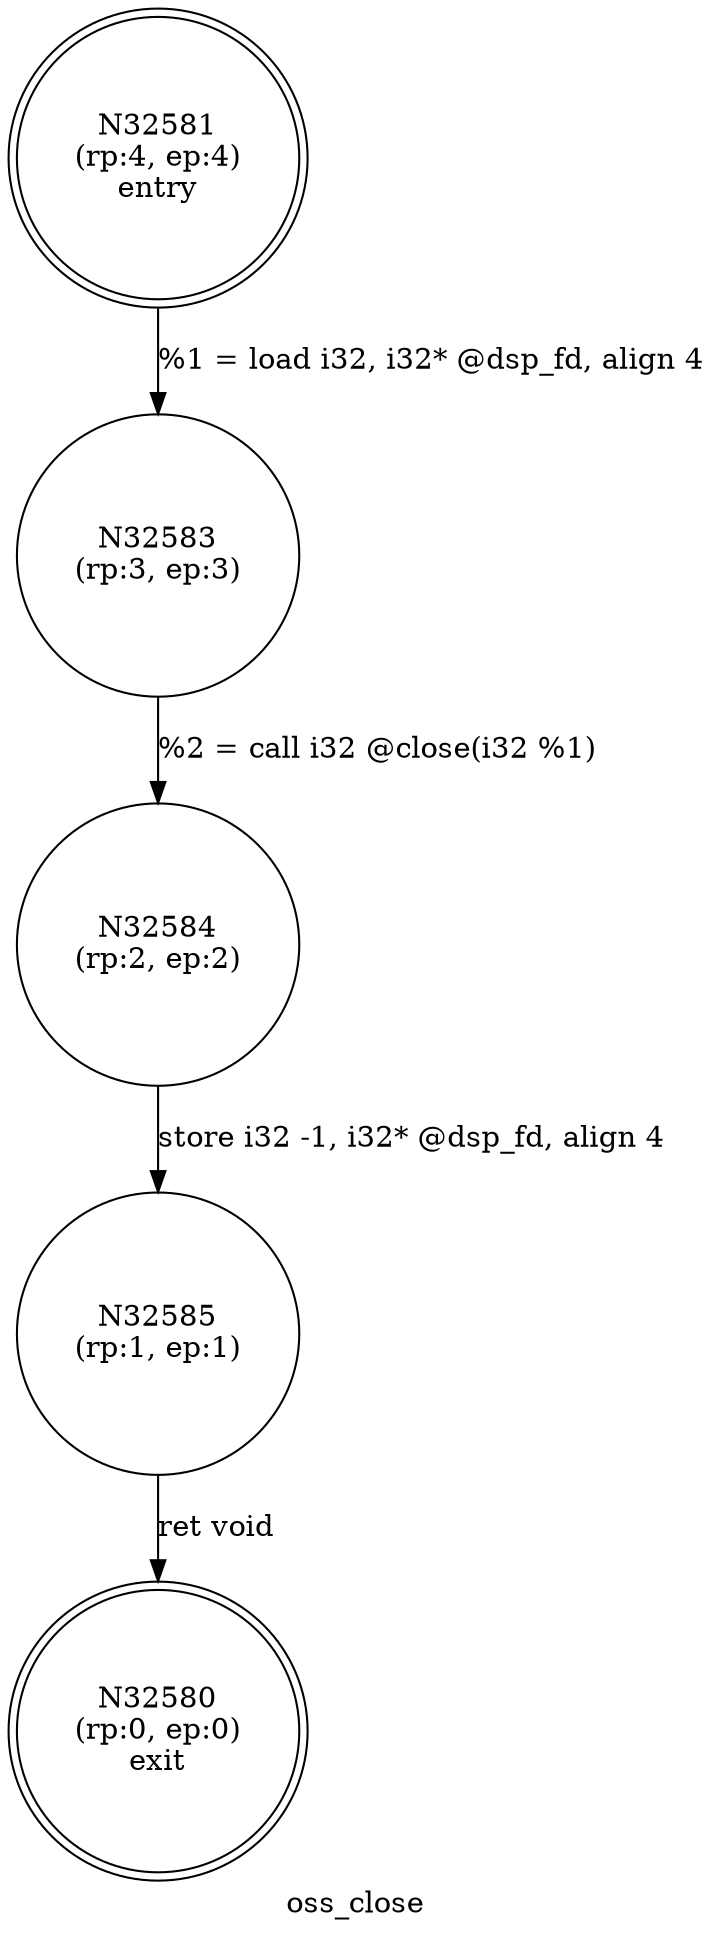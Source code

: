 digraph oss_close {
label="oss_close"
32580 [label="N32580\n(rp:0, ep:0)\nexit", shape="doublecircle"]
32581 [label="N32581\n(rp:4, ep:4)\nentry", shape="doublecircle"]
32581 -> 32583 [label="%1 = load i32, i32* @dsp_fd, align 4"]
32583 [label="N32583\n(rp:3, ep:3)", shape="circle"]
32583 -> 32584 [label="%2 = call i32 @close(i32 %1)"]
32584 [label="N32584\n(rp:2, ep:2)", shape="circle"]
32584 -> 32585 [label="store i32 -1, i32* @dsp_fd, align 4"]
32585 [label="N32585\n(rp:1, ep:1)", shape="circle"]
32585 -> 32580 [label="ret void"]
}
